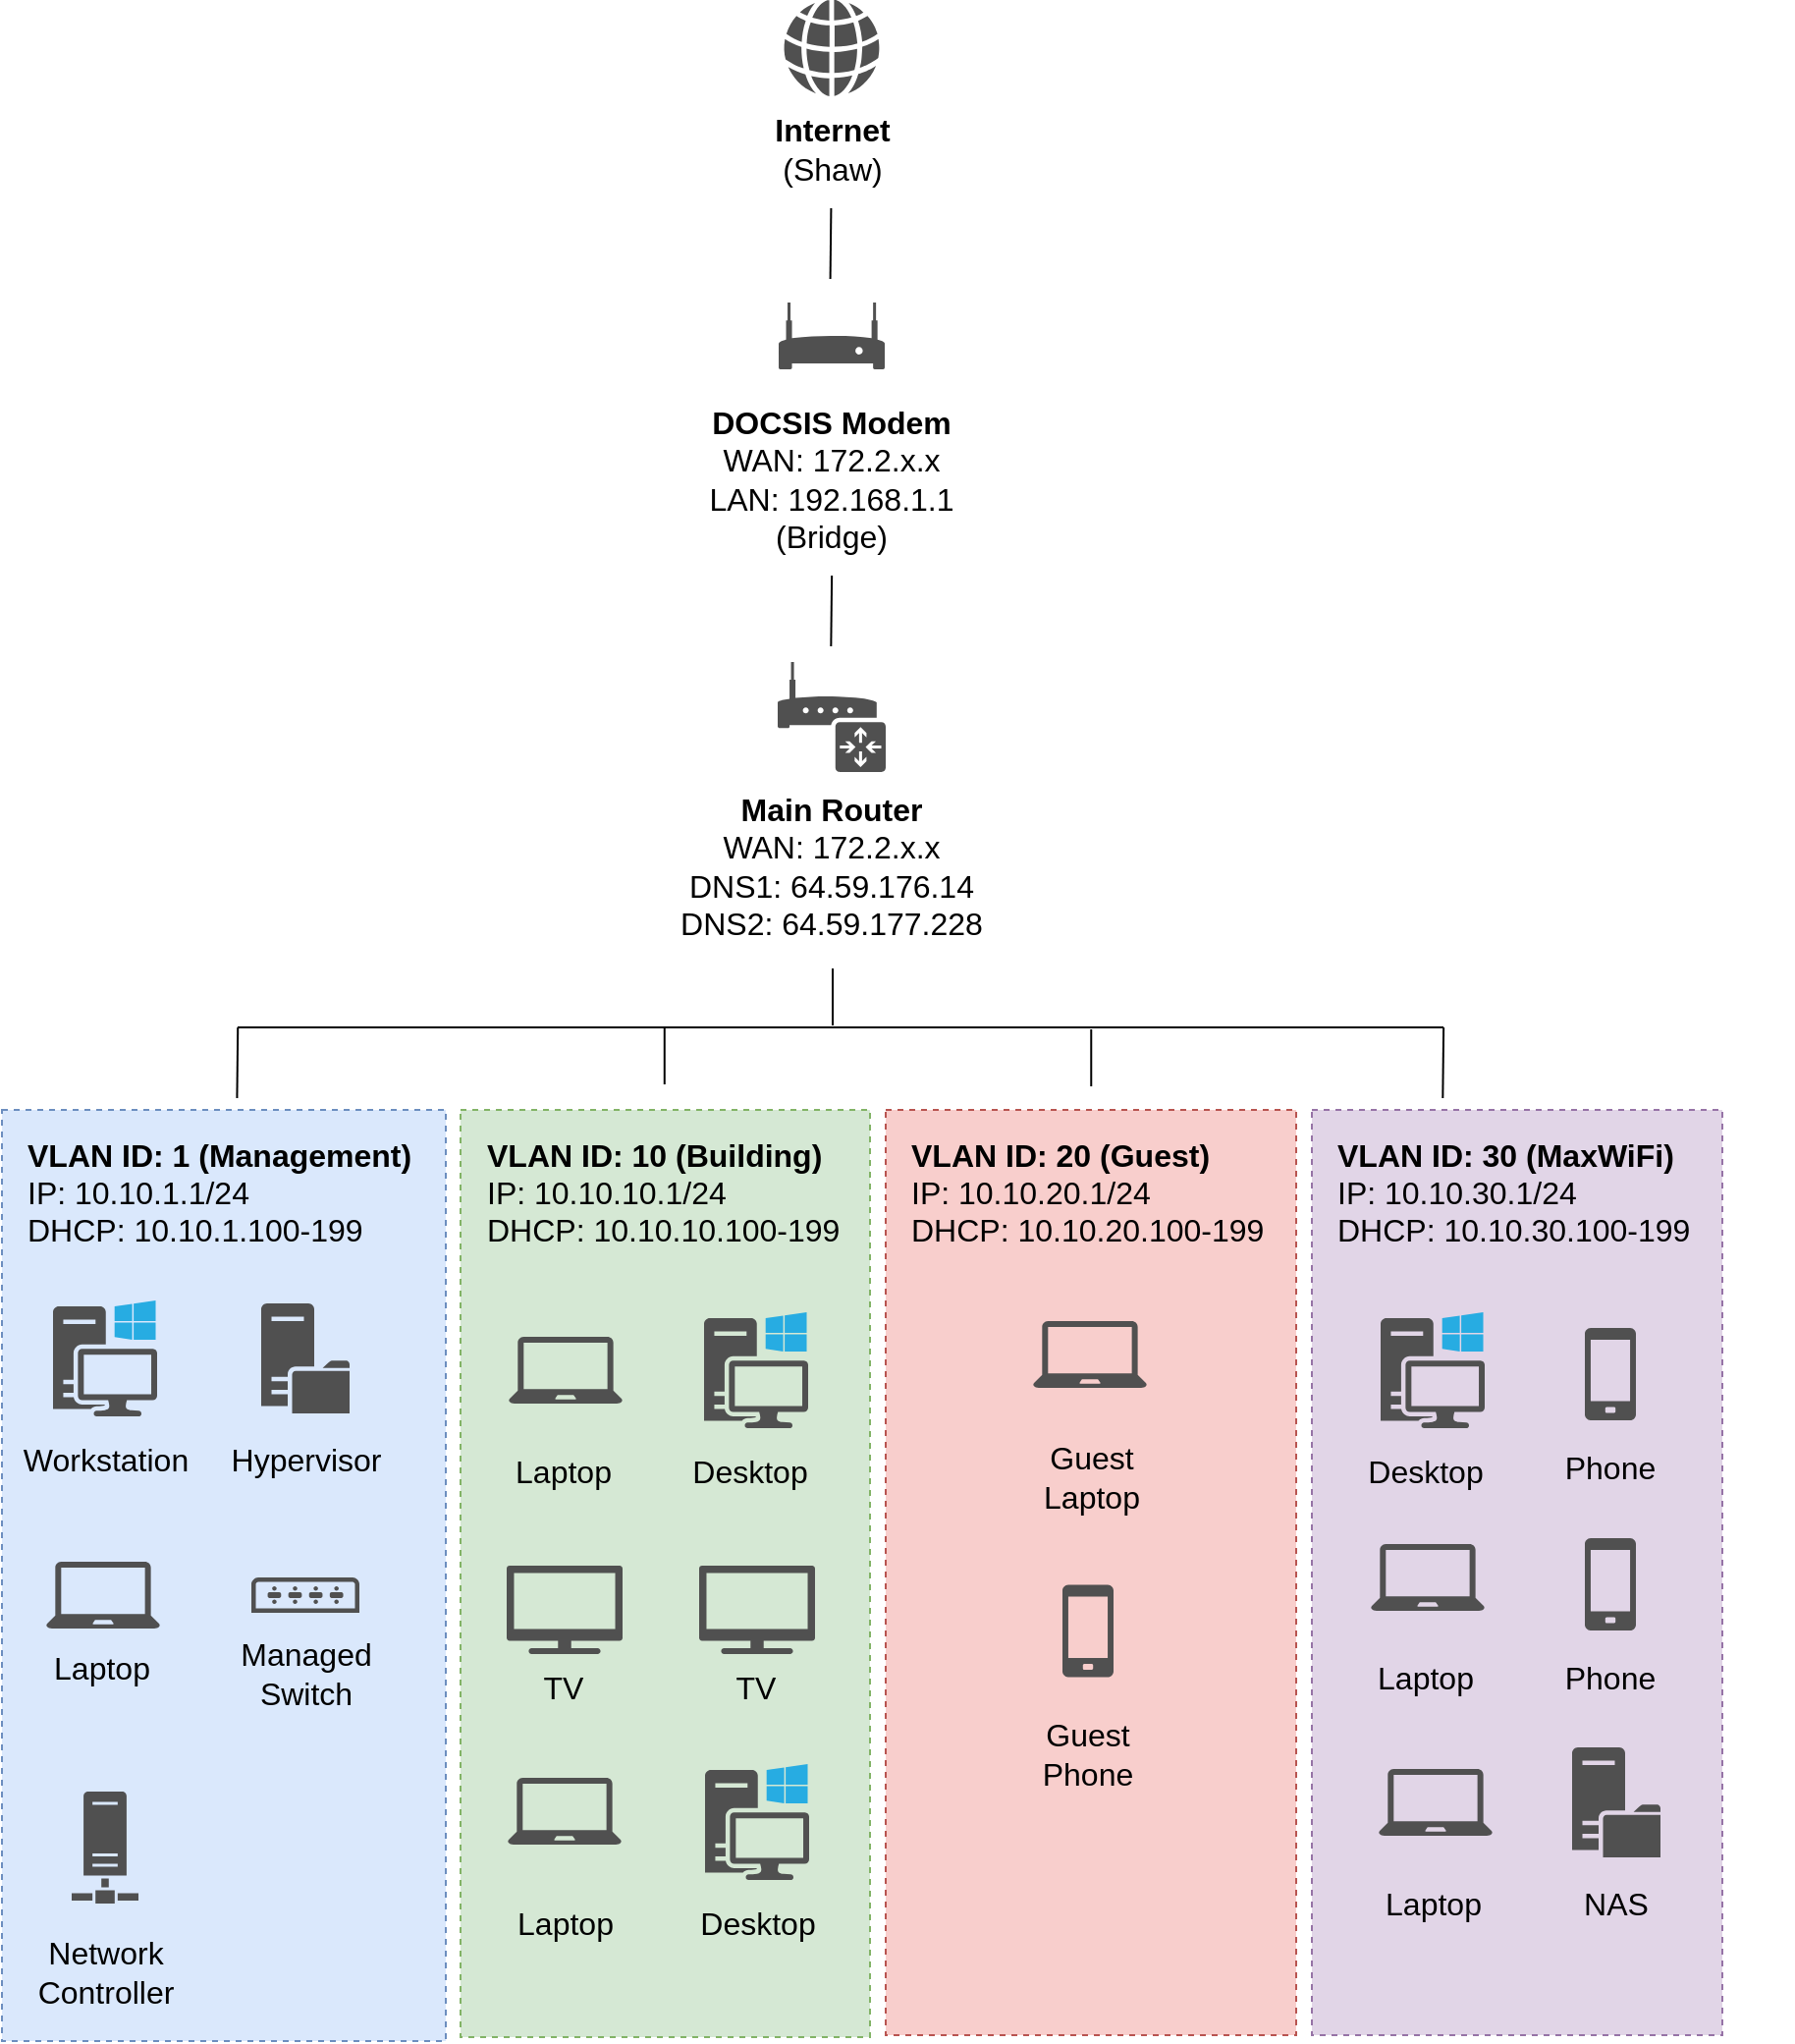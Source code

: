 <mxfile version="24.7.6">
  <diagram name="Page-1" id="F_H_2m4CrGBhvzX0ULhi">
    <mxGraphModel dx="2095" dy="2631" grid="0" gridSize="10" guides="1" tooltips="1" connect="1" arrows="1" fold="1" page="0" pageScale="1" pageWidth="850" pageHeight="1100" math="0" shadow="0">
      <root>
        <mxCell id="0" />
        <mxCell id="1" parent="0" />
        <mxCell id="06rSSoXDZt3HFR8U_RU4-1" value="" style="sketch=0;pointerEvents=1;shadow=0;dashed=0;html=1;strokeColor=none;fillColor=#505050;labelPosition=center;verticalLabelPosition=bottom;verticalAlign=top;outlineConnect=0;align=center;shape=mxgraph.office.concepts.globe_internet;" parent="1" vertex="1">
          <mxGeometry x="-195" y="-1003" width="49" height="49" as="geometry" />
        </mxCell>
        <mxCell id="06rSSoXDZt3HFR8U_RU4-2" value="&lt;b&gt;Internet &lt;/b&gt;(Shaw)" style="text;strokeColor=none;fillColor=none;html=1;align=center;verticalAlign=middle;whiteSpace=wrap;rounded=0;fontSize=16;" parent="1" vertex="1">
          <mxGeometry x="-200.5" y="-944.5" width="60" height="35" as="geometry" />
        </mxCell>
        <mxCell id="06rSSoXDZt3HFR8U_RU4-8" value="" style="sketch=0;pointerEvents=1;shadow=0;dashed=0;html=1;strokeColor=none;fillColor=#505050;labelPosition=center;verticalLabelPosition=bottom;verticalAlign=top;outlineConnect=0;align=center;shape=mxgraph.office.devices.router;" parent="1" vertex="1">
          <mxGeometry x="-198" y="-666" width="55" height="56" as="geometry" />
        </mxCell>
        <mxCell id="06rSSoXDZt3HFR8U_RU4-9" value="&lt;b&gt;Main Router &lt;br&gt;&lt;/b&gt;WAN: 172.2.x.x&lt;div&gt;DNS1:&amp;nbsp;64.59.176.14&lt;/div&gt;&lt;div&gt;DNS2:&amp;nbsp;64.59.177.228&lt;/div&gt;" style="text;strokeColor=none;fillColor=none;html=1;align=center;verticalAlign=middle;whiteSpace=wrap;rounded=0;fontSize=16;" parent="1" vertex="1">
          <mxGeometry x="-250" y="-598.5" width="159" height="72" as="geometry" />
        </mxCell>
        <mxCell id="06rSSoXDZt3HFR8U_RU4-11" value="" style="sketch=0;pointerEvents=1;shadow=0;dashed=0;html=1;strokeColor=none;fillColor=#505050;labelPosition=center;verticalLabelPosition=bottom;verticalAlign=top;outlineConnect=0;align=center;shape=mxgraph.office.devices.modem;" parent="1" vertex="1">
          <mxGeometry x="-197.5" y="-849" width="54" height="34" as="geometry" />
        </mxCell>
        <mxCell id="06rSSoXDZt3HFR8U_RU4-12" value="&lt;b&gt;DOCSIS Modem&lt;br&gt;&lt;/b&gt;WAN: 172.2.x.x&lt;div&gt;LAN: 192.168.1.1&lt;br&gt;&lt;div&gt;(Bridge)&lt;/div&gt;&lt;/div&gt;" style="text;strokeColor=none;fillColor=none;html=1;align=center;verticalAlign=middle;whiteSpace=wrap;rounded=0;fontSize=16;" parent="1" vertex="1">
          <mxGeometry x="-250" y="-795" width="159" height="72" as="geometry" />
        </mxCell>
        <mxCell id="06rSSoXDZt3HFR8U_RU4-14" value="" style="endArrow=none;html=1;rounded=0;fontSize=12;startSize=8;endSize=8;curved=1;" parent="1" edge="1">
          <mxGeometry width="50" height="50" relative="1" as="geometry">
            <mxPoint x="-473" y="-480" as="sourcePoint" />
            <mxPoint x="141" y="-480" as="targetPoint" />
          </mxGeometry>
        </mxCell>
        <mxCell id="06rSSoXDZt3HFR8U_RU4-15" value="" style="endArrow=none;html=1;rounded=0;fontSize=12;startSize=8;endSize=8;curved=1;" parent="1" edge="1">
          <mxGeometry width="50" height="50" relative="1" as="geometry">
            <mxPoint x="-473.29" y="-444" as="sourcePoint" />
            <mxPoint x="-472.88" y="-480" as="targetPoint" />
          </mxGeometry>
        </mxCell>
        <mxCell id="06rSSoXDZt3HFR8U_RU4-16" value="" style="rounded=0;whiteSpace=wrap;html=1;fillColor=#dae8fc;strokeColor=#6c8ebf;dashed=1;glass=0;" parent="1" vertex="1">
          <mxGeometry x="-593" y="-438" width="226" height="474" as="geometry" />
        </mxCell>
        <mxCell id="06rSSoXDZt3HFR8U_RU4-17" value="&lt;b&gt;VLAN ID: 1 (Management)&lt;br&gt;&lt;/b&gt;IP: 10.10.1.1/24&lt;br&gt;DHCP: 10.10.1.100-199" style="text;strokeColor=none;fillColor=none;html=1;align=left;verticalAlign=middle;whiteSpace=wrap;rounded=0;fontSize=16;" parent="1" vertex="1">
          <mxGeometry x="-582" y="-424" width="234" height="56" as="geometry" />
        </mxCell>
        <mxCell id="06rSSoXDZt3HFR8U_RU4-18" value="" style="sketch=0;pointerEvents=1;shadow=0;dashed=0;html=1;strokeColor=none;fillColor=#505050;labelPosition=center;verticalLabelPosition=bottom;verticalAlign=top;outlineConnect=0;align=center;shape=mxgraph.office.devices.switch;" parent="1" vertex="1">
          <mxGeometry x="-466" y="-200" width="55" height="18" as="geometry" />
        </mxCell>
        <mxCell id="06rSSoXDZt3HFR8U_RU4-19" value="" style="sketch=0;pointerEvents=1;shadow=0;dashed=0;html=1;strokeColor=none;fillColor=#505050;labelPosition=center;verticalLabelPosition=bottom;verticalAlign=top;outlineConnect=0;align=center;shape=mxgraph.office.devices.laptop;" parent="1" vertex="1">
          <mxGeometry x="-570.5" y="-208" width="58" height="34" as="geometry" />
        </mxCell>
        <mxCell id="06rSSoXDZt3HFR8U_RU4-20" value="" style="sketch=0;pointerEvents=1;shadow=0;dashed=0;html=1;strokeColor=none;fillColor=#505050;labelPosition=center;verticalLabelPosition=bottom;verticalAlign=top;outlineConnect=0;align=center;shape=mxgraph.office.devices.workstation_pc;" parent="1" vertex="1">
          <mxGeometry x="-567" y="-341" width="53" height="59" as="geometry" />
        </mxCell>
        <mxCell id="06rSSoXDZt3HFR8U_RU4-21" value="Managed Switch" style="text;strokeColor=none;fillColor=none;html=1;align=center;verticalAlign=middle;whiteSpace=wrap;rounded=0;fontSize=16;" parent="1" vertex="1">
          <mxGeometry x="-468.5" y="-169" width="60" height="35" as="geometry" />
        </mxCell>
        <mxCell id="06rSSoXDZt3HFR8U_RU4-22" value="Workstation" style="text;strokeColor=none;fillColor=none;html=1;align=center;verticalAlign=middle;whiteSpace=wrap;rounded=0;fontSize=16;" parent="1" vertex="1">
          <mxGeometry x="-570.5" y="-278" width="60" height="35" as="geometry" />
        </mxCell>
        <mxCell id="06rSSoXDZt3HFR8U_RU4-23" value="Laptop" style="text;strokeColor=none;fillColor=none;html=1;align=center;verticalAlign=middle;whiteSpace=wrap;rounded=0;fontSize=16;" parent="1" vertex="1">
          <mxGeometry x="-572.5" y="-172" width="60" height="35" as="geometry" />
        </mxCell>
        <mxCell id="06rSSoXDZt3HFR8U_RU4-28" value="" style="rounded=0;whiteSpace=wrap;html=1;fillColor=#d5e8d4;strokeColor=#82b366;dashed=1;glass=0;" parent="1" vertex="1">
          <mxGeometry x="-359.5" y="-438" width="208.5" height="472" as="geometry" />
        </mxCell>
        <mxCell id="06rSSoXDZt3HFR8U_RU4-29" value="&lt;b&gt;VLAN ID: 10 (Building)&lt;br&gt;&lt;/b&gt;IP: 10.10.10.1/24&lt;br&gt;DHCP: 10.10.10.100-199" style="text;strokeColor=none;fillColor=none;html=1;align=left;verticalAlign=middle;whiteSpace=wrap;rounded=0;fontSize=16;" parent="1" vertex="1">
          <mxGeometry x="-348.5" y="-424" width="234" height="56" as="geometry" />
        </mxCell>
        <mxCell id="06rSSoXDZt3HFR8U_RU4-30" value="" style="rounded=0;whiteSpace=wrap;html=1;fillColor=#f8cecc;strokeColor=#b85450;dashed=1;glass=0;" parent="1" vertex="1">
          <mxGeometry x="-143" y="-438" width="209" height="471" as="geometry" />
        </mxCell>
        <mxCell id="06rSSoXDZt3HFR8U_RU4-31" value="&lt;b&gt;VLAN ID: 20 (Guest)&lt;br&gt;&lt;/b&gt;IP: 10.10.20.1/24&lt;br&gt;DHCP: 10.10.20.100-199" style="text;strokeColor=none;fillColor=none;html=1;align=left;verticalAlign=middle;whiteSpace=wrap;rounded=0;fontSize=16;" parent="1" vertex="1">
          <mxGeometry x="-132" y="-424" width="234" height="56" as="geometry" />
        </mxCell>
        <mxCell id="06rSSoXDZt3HFR8U_RU4-34" value="" style="sketch=0;pointerEvents=1;shadow=0;dashed=0;html=1;strokeColor=none;fillColor=#505050;labelPosition=center;verticalLabelPosition=bottom;verticalAlign=top;outlineConnect=0;align=center;shape=mxgraph.office.devices.laptop;" parent="1" vertex="1">
          <mxGeometry x="-335" y="-322.5" width="58" height="34" as="geometry" />
        </mxCell>
        <mxCell id="06rSSoXDZt3HFR8U_RU4-35" value="Laptop" style="text;strokeColor=none;fillColor=none;html=1;align=center;verticalAlign=middle;whiteSpace=wrap;rounded=0;fontSize=16;" parent="1" vertex="1">
          <mxGeometry x="-337" y="-272" width="60" height="35" as="geometry" />
        </mxCell>
        <mxCell id="06rSSoXDZt3HFR8U_RU4-38" value="" style="sketch=0;pointerEvents=1;shadow=0;dashed=0;html=1;strokeColor=none;fillColor=#505050;labelPosition=center;verticalLabelPosition=bottom;verticalAlign=top;outlineConnect=0;align=center;shape=mxgraph.office.devices.workstation_pc;" parent="1" vertex="1">
          <mxGeometry x="-235.5" y="-335" width="53" height="59" as="geometry" />
        </mxCell>
        <mxCell id="06rSSoXDZt3HFR8U_RU4-39" value="Desktop" style="text;strokeColor=none;fillColor=none;html=1;align=center;verticalAlign=middle;whiteSpace=wrap;rounded=0;fontSize=16;" parent="1" vertex="1">
          <mxGeometry x="-242.5" y="-272" width="60" height="35" as="geometry" />
        </mxCell>
        <mxCell id="06rSSoXDZt3HFR8U_RU4-40" value="" style="sketch=0;pointerEvents=1;shadow=0;dashed=0;html=1;strokeColor=none;fillColor=#505050;labelPosition=center;verticalLabelPosition=bottom;verticalAlign=top;outlineConnect=0;align=center;shape=mxgraph.office.devices.laptop;" parent="1" vertex="1">
          <mxGeometry x="-68" y="-330.5" width="58" height="34" as="geometry" />
        </mxCell>
        <mxCell id="06rSSoXDZt3HFR8U_RU4-41" value="Guest Laptop" style="text;strokeColor=none;fillColor=none;html=1;align=center;verticalAlign=middle;whiteSpace=wrap;rounded=0;fontSize=16;" parent="1" vertex="1">
          <mxGeometry x="-68" y="-268.5" width="60" height="35" as="geometry" />
        </mxCell>
        <mxCell id="06rSSoXDZt3HFR8U_RU4-43" value="" style="sketch=0;pointerEvents=1;shadow=0;dashed=0;html=1;strokeColor=none;fillColor=#505050;labelPosition=center;verticalLabelPosition=bottom;verticalAlign=top;outlineConnect=0;align=center;shape=mxgraph.office.devices.cell_phone_generic;" parent="1" vertex="1">
          <mxGeometry x="-53" y="-196.25" width="26" height="47" as="geometry" />
        </mxCell>
        <mxCell id="06rSSoXDZt3HFR8U_RU4-44" value="Guest Phone" style="text;strokeColor=none;fillColor=none;html=1;align=center;verticalAlign=middle;whiteSpace=wrap;rounded=0;fontSize=16;" parent="1" vertex="1">
          <mxGeometry x="-70" y="-127.75" width="60" height="35" as="geometry" />
        </mxCell>
        <mxCell id="06rSSoXDZt3HFR8U_RU4-46" value="" style="sketch=0;pointerEvents=1;shadow=0;dashed=0;html=1;strokeColor=none;fillColor=#505050;labelPosition=center;verticalLabelPosition=bottom;verticalAlign=top;outlineConnect=0;align=center;shape=mxgraph.office.devices.tv;" parent="1" vertex="1">
          <mxGeometry x="-336" y="-206" width="59" height="45" as="geometry" />
        </mxCell>
        <mxCell id="06rSSoXDZt3HFR8U_RU4-48" value="TV" style="text;strokeColor=none;fillColor=none;html=1;align=center;verticalAlign=middle;whiteSpace=wrap;rounded=0;fontSize=16;" parent="1" vertex="1">
          <mxGeometry x="-337" y="-162" width="60" height="35" as="geometry" />
        </mxCell>
        <mxCell id="06rSSoXDZt3HFR8U_RU4-49" value="" style="sketch=0;pointerEvents=1;shadow=0;dashed=0;html=1;strokeColor=none;fillColor=#505050;labelPosition=center;verticalLabelPosition=bottom;verticalAlign=top;outlineConnect=0;align=center;shape=mxgraph.office.devices.tv;" parent="1" vertex="1">
          <mxGeometry x="-238" y="-206" width="59" height="45" as="geometry" />
        </mxCell>
        <mxCell id="06rSSoXDZt3HFR8U_RU4-50" value="TV" style="text;strokeColor=none;fillColor=none;html=1;align=center;verticalAlign=middle;whiteSpace=wrap;rounded=0;fontSize=16;" parent="1" vertex="1">
          <mxGeometry x="-239" y="-162" width="60" height="35" as="geometry" />
        </mxCell>
        <mxCell id="06rSSoXDZt3HFR8U_RU4-51" value="" style="sketch=0;pointerEvents=1;shadow=0;dashed=0;html=1;strokeColor=none;fillColor=#505050;labelPosition=center;verticalLabelPosition=bottom;verticalAlign=top;outlineConnect=0;align=center;shape=mxgraph.office.servers.file_server;" parent="1" vertex="1">
          <mxGeometry x="-461" y="-339.5" width="45" height="56" as="geometry" />
        </mxCell>
        <mxCell id="06rSSoXDZt3HFR8U_RU4-52" value="Hypervisor" style="text;strokeColor=none;fillColor=none;html=1;align=center;verticalAlign=middle;whiteSpace=wrap;rounded=0;fontSize=16;" parent="1" vertex="1">
          <mxGeometry x="-479.25" y="-278" width="81.5" height="35" as="geometry" />
        </mxCell>
        <mxCell id="06rSSoXDZt3HFR8U_RU4-55" value="" style="sketch=0;pointerEvents=1;shadow=0;dashed=0;html=1;strokeColor=none;fillColor=#505050;labelPosition=center;verticalLabelPosition=bottom;verticalAlign=top;outlineConnect=0;align=center;shape=mxgraph.office.servers.network;" parent="1" vertex="1">
          <mxGeometry x="-557.5" y="-91" width="34" height="57" as="geometry" />
        </mxCell>
        <mxCell id="06rSSoXDZt3HFR8U_RU4-56" value="Network Controller" style="text;strokeColor=none;fillColor=none;html=1;align=center;verticalAlign=middle;whiteSpace=wrap;rounded=0;fontSize=16;" parent="1" vertex="1">
          <mxGeometry x="-570.5" y="-17" width="60" height="35" as="geometry" />
        </mxCell>
        <mxCell id="06rSSoXDZt3HFR8U_RU4-57" value="" style="sketch=0;pointerEvents=1;shadow=0;dashed=0;html=1;strokeColor=none;fillColor=#505050;labelPosition=center;verticalLabelPosition=bottom;verticalAlign=top;outlineConnect=0;align=center;shape=mxgraph.office.devices.laptop;" parent="1" vertex="1">
          <mxGeometry x="-335.5" y="-98" width="58" height="34" as="geometry" />
        </mxCell>
        <mxCell id="06rSSoXDZt3HFR8U_RU4-58" value="Laptop" style="text;strokeColor=none;fillColor=none;html=1;align=center;verticalAlign=middle;whiteSpace=wrap;rounded=0;fontSize=16;" parent="1" vertex="1">
          <mxGeometry x="-336.5" y="-41.5" width="60" height="35" as="geometry" />
        </mxCell>
        <mxCell id="06rSSoXDZt3HFR8U_RU4-59" value="" style="sketch=0;pointerEvents=1;shadow=0;dashed=0;html=1;strokeColor=none;fillColor=#505050;labelPosition=center;verticalLabelPosition=bottom;verticalAlign=top;outlineConnect=0;align=center;shape=mxgraph.office.devices.workstation_pc;" parent="1" vertex="1">
          <mxGeometry x="-235" y="-105" width="53" height="59" as="geometry" />
        </mxCell>
        <mxCell id="06rSSoXDZt3HFR8U_RU4-60" value="Desktop" style="text;strokeColor=none;fillColor=none;html=1;align=center;verticalAlign=middle;whiteSpace=wrap;rounded=0;fontSize=16;" parent="1" vertex="1">
          <mxGeometry x="-238" y="-41.5" width="60" height="35" as="geometry" />
        </mxCell>
        <mxCell id="06rSSoXDZt3HFR8U_RU4-63" value="" style="endArrow=none;html=1;rounded=0;fontSize=12;startSize=8;endSize=8;curved=1;" parent="1" edge="1">
          <mxGeometry width="50" height="50" relative="1" as="geometry">
            <mxPoint x="-170" y="-481" as="sourcePoint" />
            <mxPoint x="-170" y="-510" as="targetPoint" />
          </mxGeometry>
        </mxCell>
        <mxCell id="06rSSoXDZt3HFR8U_RU4-64" value="" style="endArrow=none;html=1;rounded=0;fontSize=12;startSize=8;endSize=8;curved=1;" parent="1" edge="1">
          <mxGeometry width="50" height="50" relative="1" as="geometry">
            <mxPoint x="140.66" y="-444" as="sourcePoint" />
            <mxPoint x="141.07" y="-480" as="targetPoint" />
          </mxGeometry>
        </mxCell>
        <mxCell id="06rSSoXDZt3HFR8U_RU4-66" value="" style="endArrow=none;html=1;rounded=0;fontSize=12;startSize=8;endSize=8;curved=1;" parent="1" edge="1">
          <mxGeometry width="50" height="50" relative="1" as="geometry">
            <mxPoint x="-170.84" y="-674" as="sourcePoint" />
            <mxPoint x="-170.43" y="-710" as="targetPoint" />
          </mxGeometry>
        </mxCell>
        <mxCell id="06rSSoXDZt3HFR8U_RU4-67" value="" style="endArrow=none;html=1;rounded=0;fontSize=12;startSize=8;endSize=8;curved=1;" parent="1" edge="1">
          <mxGeometry width="50" height="50" relative="1" as="geometry">
            <mxPoint x="-171.21" y="-861" as="sourcePoint" />
            <mxPoint x="-170.8" y="-897" as="targetPoint" />
          </mxGeometry>
        </mxCell>
        <mxCell id="a1OzcAn0gnXMjwb8mghH-1" value="" style="rounded=0;whiteSpace=wrap;html=1;fillColor=#e1d5e7;strokeColor=#9673a6;dashed=1;glass=0;" vertex="1" parent="1">
          <mxGeometry x="74" y="-438" width="209" height="471" as="geometry" />
        </mxCell>
        <mxCell id="a1OzcAn0gnXMjwb8mghH-2" value="&lt;b&gt;VLAN ID: 30 (MaxWiFi)&lt;br&gt;&lt;/b&gt;IP: 10.10.30.1/24&lt;br&gt;DHCP: 10.10.30.100-199" style="text;strokeColor=none;fillColor=none;html=1;align=left;verticalAlign=middle;whiteSpace=wrap;rounded=0;fontSize=16;" vertex="1" parent="1">
          <mxGeometry x="85" y="-424" width="234" height="56" as="geometry" />
        </mxCell>
        <mxCell id="a1OzcAn0gnXMjwb8mghH-11" value="" style="sketch=0;pointerEvents=1;shadow=0;dashed=0;html=1;strokeColor=none;fillColor=#505050;labelPosition=center;verticalLabelPosition=bottom;verticalAlign=top;outlineConnect=0;align=center;shape=mxgraph.office.devices.laptop;" vertex="1" parent="1">
          <mxGeometry x="104" y="-217" width="58" height="34" as="geometry" />
        </mxCell>
        <mxCell id="a1OzcAn0gnXMjwb8mghH-12" value="Laptop" style="text;strokeColor=none;fillColor=none;html=1;align=center;verticalAlign=middle;whiteSpace=wrap;rounded=0;fontSize=16;" vertex="1" parent="1">
          <mxGeometry x="102" y="-166.5" width="60" height="35" as="geometry" />
        </mxCell>
        <mxCell id="a1OzcAn0gnXMjwb8mghH-13" value="" style="sketch=0;pointerEvents=1;shadow=0;dashed=0;html=1;strokeColor=none;fillColor=#505050;labelPosition=center;verticalLabelPosition=bottom;verticalAlign=top;outlineConnect=0;align=center;shape=mxgraph.office.devices.workstation_pc;" vertex="1" parent="1">
          <mxGeometry x="109" y="-335" width="53" height="59" as="geometry" />
        </mxCell>
        <mxCell id="a1OzcAn0gnXMjwb8mghH-14" value="Desktop" style="text;strokeColor=none;fillColor=none;html=1;align=center;verticalAlign=middle;whiteSpace=wrap;rounded=0;fontSize=16;" vertex="1" parent="1">
          <mxGeometry x="102" y="-272" width="60" height="35" as="geometry" />
        </mxCell>
        <mxCell id="a1OzcAn0gnXMjwb8mghH-15" value="" style="sketch=0;pointerEvents=1;shadow=0;dashed=0;html=1;strokeColor=none;fillColor=#505050;labelPosition=center;verticalLabelPosition=bottom;verticalAlign=top;outlineConnect=0;align=center;shape=mxgraph.office.devices.laptop;" vertex="1" parent="1">
          <mxGeometry x="108" y="-102.5" width="58" height="34" as="geometry" />
        </mxCell>
        <mxCell id="a1OzcAn0gnXMjwb8mghH-16" value="Laptop" style="text;strokeColor=none;fillColor=none;html=1;align=center;verticalAlign=middle;whiteSpace=wrap;rounded=0;fontSize=16;" vertex="1" parent="1">
          <mxGeometry x="106" y="-52" width="60" height="35" as="geometry" />
        </mxCell>
        <mxCell id="a1OzcAn0gnXMjwb8mghH-17" value="" style="sketch=0;pointerEvents=1;shadow=0;dashed=0;html=1;strokeColor=none;fillColor=#505050;labelPosition=center;verticalLabelPosition=bottom;verticalAlign=top;outlineConnect=0;align=center;shape=mxgraph.office.devices.cell_phone_generic;" vertex="1" parent="1">
          <mxGeometry x="213" y="-327" width="26" height="47" as="geometry" />
        </mxCell>
        <mxCell id="a1OzcAn0gnXMjwb8mghH-18" value="Phone" style="text;strokeColor=none;fillColor=none;html=1;align=center;verticalAlign=middle;whiteSpace=wrap;rounded=0;fontSize=16;" vertex="1" parent="1">
          <mxGeometry x="196" y="-273.5" width="60" height="35" as="geometry" />
        </mxCell>
        <mxCell id="a1OzcAn0gnXMjwb8mghH-19" value="" style="sketch=0;pointerEvents=1;shadow=0;dashed=0;html=1;strokeColor=none;fillColor=#505050;labelPosition=center;verticalLabelPosition=bottom;verticalAlign=top;outlineConnect=0;align=center;shape=mxgraph.office.devices.cell_phone_generic;" vertex="1" parent="1">
          <mxGeometry x="213" y="-220" width="26" height="47" as="geometry" />
        </mxCell>
        <mxCell id="a1OzcAn0gnXMjwb8mghH-20" value="Phone" style="text;strokeColor=none;fillColor=none;html=1;align=center;verticalAlign=middle;whiteSpace=wrap;rounded=0;fontSize=16;" vertex="1" parent="1">
          <mxGeometry x="196" y="-166.5" width="60" height="35" as="geometry" />
        </mxCell>
        <mxCell id="a1OzcAn0gnXMjwb8mghH-21" value="" style="sketch=0;pointerEvents=1;shadow=0;dashed=0;html=1;strokeColor=none;fillColor=#505050;labelPosition=center;verticalLabelPosition=bottom;verticalAlign=top;outlineConnect=0;align=center;shape=mxgraph.office.servers.file_server;" vertex="1" parent="1">
          <mxGeometry x="206.5" y="-113.5" width="45" height="56" as="geometry" />
        </mxCell>
        <mxCell id="a1OzcAn0gnXMjwb8mghH-22" value="NAS" style="text;strokeColor=none;fillColor=none;html=1;align=center;verticalAlign=middle;whiteSpace=wrap;rounded=0;fontSize=16;" vertex="1" parent="1">
          <mxGeometry x="199" y="-52" width="60" height="35" as="geometry" />
        </mxCell>
        <mxCell id="a1OzcAn0gnXMjwb8mghH-23" value="" style="endArrow=none;html=1;rounded=0;fontSize=12;startSize=8;endSize=8;curved=1;" edge="1" parent="1">
          <mxGeometry width="50" height="50" relative="1" as="geometry">
            <mxPoint x="-255.62" y="-451" as="sourcePoint" />
            <mxPoint x="-255.62" y="-480" as="targetPoint" />
          </mxGeometry>
        </mxCell>
        <mxCell id="a1OzcAn0gnXMjwb8mghH-24" value="" style="endArrow=none;html=1;rounded=0;fontSize=12;startSize=8;endSize=8;curved=1;" edge="1" parent="1">
          <mxGeometry width="50" height="50" relative="1" as="geometry">
            <mxPoint x="-38.37" y="-450" as="sourcePoint" />
            <mxPoint x="-38.37" y="-479" as="targetPoint" />
          </mxGeometry>
        </mxCell>
      </root>
    </mxGraphModel>
  </diagram>
</mxfile>
